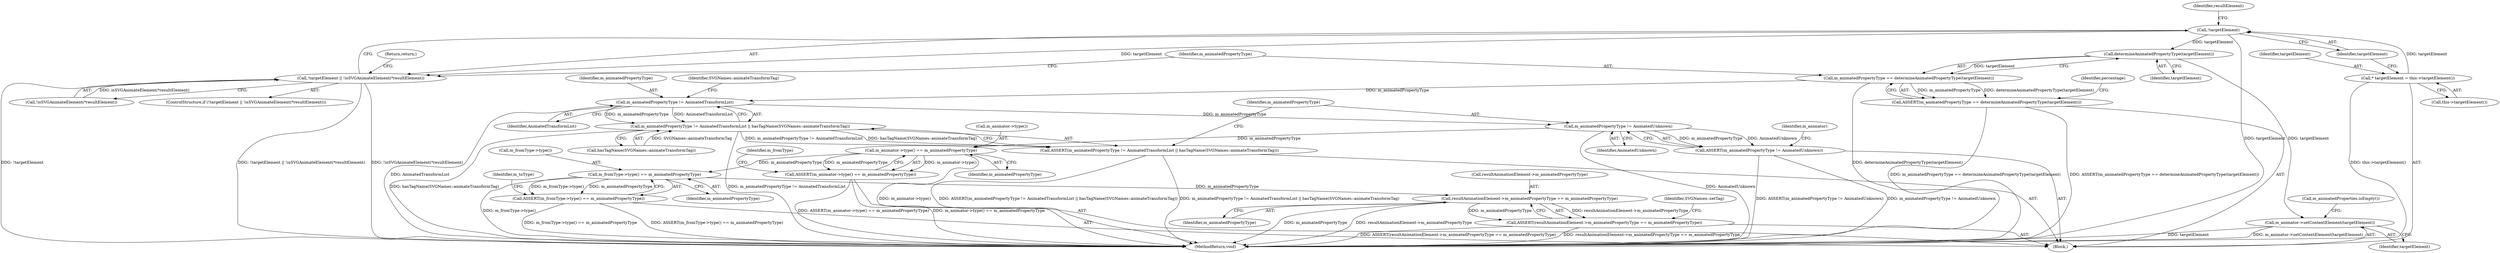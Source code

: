 digraph "0_Chrome_8876cdc1294b2a10be1724a04f864c542e2d9b6f@pointer" {
"1000113" [label="(Call,!targetElement)"];
"1000108" [label="(Call,* targetElement = this->targetElement())"];
"1000112" [label="(Call,!targetElement || !isSVGAnimateElement(*resultElement))"];
"1000123" [label="(Call,determineAnimatedPropertyType(targetElement))"];
"1000121" [label="(Call,m_animatedPropertyType == determineAnimatedPropertyType(targetElement))"];
"1000120" [label="(Call,ASSERT(m_animatedPropertyType == determineAnimatedPropertyType(targetElement)))"];
"1000135" [label="(Call,m_animatedPropertyType != AnimatedTransformList)"];
"1000134" [label="(Call,m_animatedPropertyType != AnimatedTransformList || hasTagName(SVGNames::animateTransformTag))"];
"1000133" [label="(Call,ASSERT(m_animatedPropertyType != AnimatedTransformList || hasTagName(SVGNames::animateTransformTag)))"];
"1000141" [label="(Call,m_animatedPropertyType != AnimatedUnknown)"];
"1000140" [label="(Call,ASSERT(m_animatedPropertyType != AnimatedUnknown))"];
"1000147" [label="(Call,m_animator->type() == m_animatedPropertyType)"];
"1000146" [label="(Call,ASSERT(m_animator->type() == m_animatedPropertyType))"];
"1000153" [label="(Call,m_fromType->type() == m_animatedPropertyType)"];
"1000152" [label="(Call,ASSERT(m_fromType->type() == m_animatedPropertyType))"];
"1000168" [label="(Call,resultAnimationElement->m_animatedPropertyType == m_animatedPropertyType)"];
"1000167" [label="(Call,ASSERT(resultAnimationElement->m_animatedPropertyType == m_animatedPropertyType))"];
"1000191" [label="(Call,m_animator->setContextElement(targetElement))"];
"1000133" [label="(Call,ASSERT(m_animatedPropertyType != AnimatedTransformList || hasTagName(SVGNames::animateTransformTag)))"];
"1000143" [label="(Identifier,AnimatedUnknown)"];
"1000124" [label="(Identifier,targetElement)"];
"1000192" [label="(Identifier,targetElement)"];
"1000114" [label="(Identifier,targetElement)"];
"1000128" [label="(Identifier,percentage)"];
"1000137" [label="(Identifier,AnimatedTransformList)"];
"1000168" [label="(Call,resultAnimationElement->m_animatedPropertyType == m_animatedPropertyType)"];
"1000141" [label="(Call,m_animatedPropertyType != AnimatedUnknown)"];
"1000134" [label="(Call,m_animatedPropertyType != AnimatedTransformList || hasTagName(SVGNames::animateTransformTag))"];
"1000118" [label="(Identifier,resultElement)"];
"1000123" [label="(Call,determineAnimatedPropertyType(targetElement))"];
"1000195" [label="(Call,m_animatedProperties.isEmpty())"];
"1000152" [label="(Call,ASSERT(m_fromType->type() == m_animatedPropertyType))"];
"1000155" [label="(Identifier,m_animatedPropertyType)"];
"1000115" [label="(Call,!isSVGAnimateElement(*resultElement))"];
"1000212" [label="(MethodReturn,void)"];
"1000119" [label="(Return,return;)"];
"1000191" [label="(Call,m_animator->setContextElement(targetElement))"];
"1000120" [label="(Call,ASSERT(m_animatedPropertyType == determineAnimatedPropertyType(targetElement)))"];
"1000142" [label="(Identifier,m_animatedPropertyType)"];
"1000110" [label="(Call,this->targetElement())"];
"1000140" [label="(Call,ASSERT(m_animatedPropertyType != AnimatedUnknown))"];
"1000145" [label="(Identifier,m_animator)"];
"1000138" [label="(Call,hasTagName(SVGNames::animateTransformTag))"];
"1000157" [label="(Identifier,m_toType)"];
"1000108" [label="(Call,* targetElement = this->targetElement())"];
"1000135" [label="(Call,m_animatedPropertyType != AnimatedTransformList)"];
"1000146" [label="(Call,ASSERT(m_animator->type() == m_animatedPropertyType))"];
"1000121" [label="(Call,m_animatedPropertyType == determineAnimatedPropertyType(targetElement))"];
"1000112" [label="(Call,!targetElement || !isSVGAnimateElement(*resultElement))"];
"1000111" [label="(ControlStructure,if (!targetElement || !isSVGAnimateElement(*resultElement)))"];
"1000139" [label="(Identifier,SVGNames::animateTransformTag)"];
"1000175" [label="(Identifier,SVGNames::setTag)"];
"1000148" [label="(Call,m_animator->type())"];
"1000149" [label="(Identifier,m_animatedPropertyType)"];
"1000113" [label="(Call,!targetElement)"];
"1000153" [label="(Call,m_fromType->type() == m_animatedPropertyType)"];
"1000109" [label="(Identifier,targetElement)"];
"1000154" [label="(Call,m_fromType->type())"];
"1000122" [label="(Identifier,m_animatedPropertyType)"];
"1000172" [label="(Identifier,m_animatedPropertyType)"];
"1000147" [label="(Call,m_animator->type() == m_animatedPropertyType)"];
"1000167" [label="(Call,ASSERT(resultAnimationElement->m_animatedPropertyType == m_animatedPropertyType))"];
"1000104" [label="(Block,)"];
"1000151" [label="(Identifier,m_fromType)"];
"1000169" [label="(Call,resultAnimationElement->m_animatedPropertyType)"];
"1000136" [label="(Identifier,m_animatedPropertyType)"];
"1000113" -> "1000112"  [label="AST: "];
"1000113" -> "1000114"  [label="CFG: "];
"1000114" -> "1000113"  [label="AST: "];
"1000118" -> "1000113"  [label="CFG: "];
"1000112" -> "1000113"  [label="CFG: "];
"1000113" -> "1000212"  [label="DDG: targetElement"];
"1000113" -> "1000112"  [label="DDG: targetElement"];
"1000108" -> "1000113"  [label="DDG: targetElement"];
"1000113" -> "1000123"  [label="DDG: targetElement"];
"1000108" -> "1000104"  [label="AST: "];
"1000108" -> "1000110"  [label="CFG: "];
"1000109" -> "1000108"  [label="AST: "];
"1000110" -> "1000108"  [label="AST: "];
"1000114" -> "1000108"  [label="CFG: "];
"1000108" -> "1000212"  [label="DDG: this->targetElement()"];
"1000112" -> "1000111"  [label="AST: "];
"1000112" -> "1000115"  [label="CFG: "];
"1000115" -> "1000112"  [label="AST: "];
"1000119" -> "1000112"  [label="CFG: "];
"1000122" -> "1000112"  [label="CFG: "];
"1000112" -> "1000212"  [label="DDG: !isSVGAnimateElement(*resultElement)"];
"1000112" -> "1000212"  [label="DDG: !targetElement || !isSVGAnimateElement(*resultElement)"];
"1000112" -> "1000212"  [label="DDG: !targetElement"];
"1000115" -> "1000112"  [label="DDG: isSVGAnimateElement(*resultElement)"];
"1000123" -> "1000121"  [label="AST: "];
"1000123" -> "1000124"  [label="CFG: "];
"1000124" -> "1000123"  [label="AST: "];
"1000121" -> "1000123"  [label="CFG: "];
"1000123" -> "1000121"  [label="DDG: targetElement"];
"1000123" -> "1000191"  [label="DDG: targetElement"];
"1000121" -> "1000120"  [label="AST: "];
"1000122" -> "1000121"  [label="AST: "];
"1000120" -> "1000121"  [label="CFG: "];
"1000121" -> "1000212"  [label="DDG: determineAnimatedPropertyType(targetElement)"];
"1000121" -> "1000120"  [label="DDG: m_animatedPropertyType"];
"1000121" -> "1000120"  [label="DDG: determineAnimatedPropertyType(targetElement)"];
"1000121" -> "1000135"  [label="DDG: m_animatedPropertyType"];
"1000120" -> "1000104"  [label="AST: "];
"1000128" -> "1000120"  [label="CFG: "];
"1000120" -> "1000212"  [label="DDG: m_animatedPropertyType == determineAnimatedPropertyType(targetElement)"];
"1000120" -> "1000212"  [label="DDG: ASSERT(m_animatedPropertyType == determineAnimatedPropertyType(targetElement))"];
"1000135" -> "1000134"  [label="AST: "];
"1000135" -> "1000137"  [label="CFG: "];
"1000136" -> "1000135"  [label="AST: "];
"1000137" -> "1000135"  [label="AST: "];
"1000139" -> "1000135"  [label="CFG: "];
"1000134" -> "1000135"  [label="CFG: "];
"1000135" -> "1000212"  [label="DDG: AnimatedTransformList"];
"1000135" -> "1000134"  [label="DDG: m_animatedPropertyType"];
"1000135" -> "1000134"  [label="DDG: AnimatedTransformList"];
"1000135" -> "1000141"  [label="DDG: m_animatedPropertyType"];
"1000134" -> "1000133"  [label="AST: "];
"1000134" -> "1000138"  [label="CFG: "];
"1000138" -> "1000134"  [label="AST: "];
"1000133" -> "1000134"  [label="CFG: "];
"1000134" -> "1000212"  [label="DDG: m_animatedPropertyType != AnimatedTransformList"];
"1000134" -> "1000212"  [label="DDG: hasTagName(SVGNames::animateTransformTag)"];
"1000134" -> "1000133"  [label="DDG: m_animatedPropertyType != AnimatedTransformList"];
"1000134" -> "1000133"  [label="DDG: hasTagName(SVGNames::animateTransformTag)"];
"1000138" -> "1000134"  [label="DDG: SVGNames::animateTransformTag"];
"1000133" -> "1000104"  [label="AST: "];
"1000142" -> "1000133"  [label="CFG: "];
"1000133" -> "1000212"  [label="DDG: m_animatedPropertyType != AnimatedTransformList || hasTagName(SVGNames::animateTransformTag)"];
"1000133" -> "1000212"  [label="DDG: ASSERT(m_animatedPropertyType != AnimatedTransformList || hasTagName(SVGNames::animateTransformTag))"];
"1000141" -> "1000140"  [label="AST: "];
"1000141" -> "1000143"  [label="CFG: "];
"1000142" -> "1000141"  [label="AST: "];
"1000143" -> "1000141"  [label="AST: "];
"1000140" -> "1000141"  [label="CFG: "];
"1000141" -> "1000212"  [label="DDG: AnimatedUnknown"];
"1000141" -> "1000140"  [label="DDG: m_animatedPropertyType"];
"1000141" -> "1000140"  [label="DDG: AnimatedUnknown"];
"1000141" -> "1000147"  [label="DDG: m_animatedPropertyType"];
"1000140" -> "1000104"  [label="AST: "];
"1000145" -> "1000140"  [label="CFG: "];
"1000140" -> "1000212"  [label="DDG: m_animatedPropertyType != AnimatedUnknown"];
"1000140" -> "1000212"  [label="DDG: ASSERT(m_animatedPropertyType != AnimatedUnknown)"];
"1000147" -> "1000146"  [label="AST: "];
"1000147" -> "1000149"  [label="CFG: "];
"1000148" -> "1000147"  [label="AST: "];
"1000149" -> "1000147"  [label="AST: "];
"1000146" -> "1000147"  [label="CFG: "];
"1000147" -> "1000212"  [label="DDG: m_animator->type()"];
"1000147" -> "1000146"  [label="DDG: m_animator->type()"];
"1000147" -> "1000146"  [label="DDG: m_animatedPropertyType"];
"1000147" -> "1000153"  [label="DDG: m_animatedPropertyType"];
"1000146" -> "1000104"  [label="AST: "];
"1000151" -> "1000146"  [label="CFG: "];
"1000146" -> "1000212"  [label="DDG: ASSERT(m_animator->type() == m_animatedPropertyType)"];
"1000146" -> "1000212"  [label="DDG: m_animator->type() == m_animatedPropertyType"];
"1000153" -> "1000152"  [label="AST: "];
"1000153" -> "1000155"  [label="CFG: "];
"1000154" -> "1000153"  [label="AST: "];
"1000155" -> "1000153"  [label="AST: "];
"1000152" -> "1000153"  [label="CFG: "];
"1000153" -> "1000212"  [label="DDG: m_fromType->type()"];
"1000153" -> "1000152"  [label="DDG: m_fromType->type()"];
"1000153" -> "1000152"  [label="DDG: m_animatedPropertyType"];
"1000153" -> "1000168"  [label="DDG: m_animatedPropertyType"];
"1000152" -> "1000104"  [label="AST: "];
"1000157" -> "1000152"  [label="CFG: "];
"1000152" -> "1000212"  [label="DDG: ASSERT(m_fromType->type() == m_animatedPropertyType)"];
"1000152" -> "1000212"  [label="DDG: m_fromType->type() == m_animatedPropertyType"];
"1000168" -> "1000167"  [label="AST: "];
"1000168" -> "1000172"  [label="CFG: "];
"1000169" -> "1000168"  [label="AST: "];
"1000172" -> "1000168"  [label="AST: "];
"1000167" -> "1000168"  [label="CFG: "];
"1000168" -> "1000212"  [label="DDG: m_animatedPropertyType"];
"1000168" -> "1000212"  [label="DDG: resultAnimationElement->m_animatedPropertyType"];
"1000168" -> "1000167"  [label="DDG: resultAnimationElement->m_animatedPropertyType"];
"1000168" -> "1000167"  [label="DDG: m_animatedPropertyType"];
"1000167" -> "1000104"  [label="AST: "];
"1000175" -> "1000167"  [label="CFG: "];
"1000167" -> "1000212"  [label="DDG: resultAnimationElement->m_animatedPropertyType == m_animatedPropertyType"];
"1000167" -> "1000212"  [label="DDG: ASSERT(resultAnimationElement->m_animatedPropertyType == m_animatedPropertyType)"];
"1000191" -> "1000104"  [label="AST: "];
"1000191" -> "1000192"  [label="CFG: "];
"1000192" -> "1000191"  [label="AST: "];
"1000195" -> "1000191"  [label="CFG: "];
"1000191" -> "1000212"  [label="DDG: m_animator->setContextElement(targetElement)"];
"1000191" -> "1000212"  [label="DDG: targetElement"];
}
